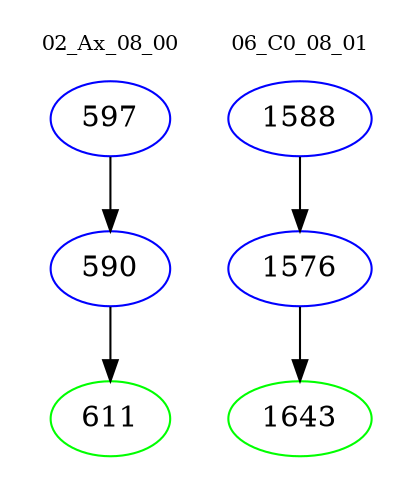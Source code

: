 digraph{
subgraph cluster_0 {
color = white
label = "02_Ax_08_00";
fontsize=10;
T0_597 [label="597", color="blue"]
T0_597 -> T0_590 [color="black"]
T0_590 [label="590", color="blue"]
T0_590 -> T0_611 [color="black"]
T0_611 [label="611", color="green"]
}
subgraph cluster_1 {
color = white
label = "06_C0_08_01";
fontsize=10;
T1_1588 [label="1588", color="blue"]
T1_1588 -> T1_1576 [color="black"]
T1_1576 [label="1576", color="blue"]
T1_1576 -> T1_1643 [color="black"]
T1_1643 [label="1643", color="green"]
}
}
